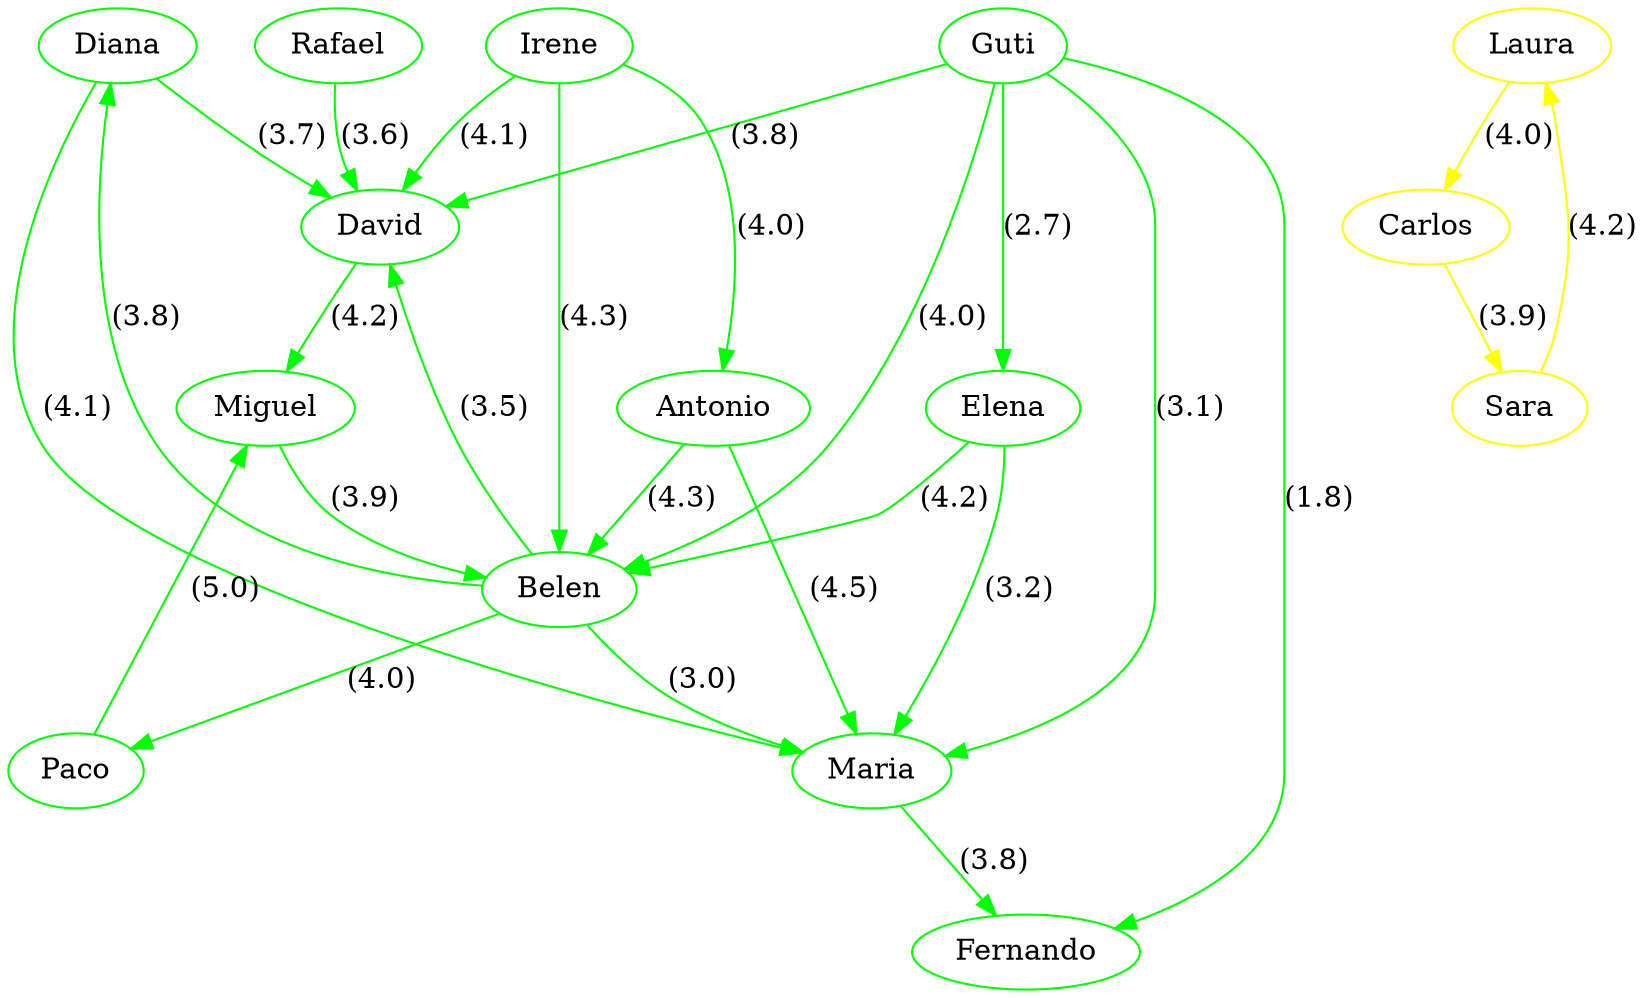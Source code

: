 strict digraph G {
  1 [ color="green" label="Diana" ];
  2 [ color="green" label="Guti" ];
  3 [ color="green" label="David" ];
  4 [ color="green" label="Miguel" ];
  5 [ color="green" label="Belen" ];
  6 [ color="green" label="Rafael" ];
  7 [ color="green" label="Paco" ];
  8 [ color="green" label="Elena" ];
  9 [ color="green" label="Fernando" ];
  10 [ color="green" label="Irene" ];
  11 [ color="green" label="Antonio" ];
  12 [ color="green" label="Maria" ];
  13 [ color="yellow" label="Laura" ];
  14 [ color="yellow" label="Carlos" ];
  15 [ color="yellow" label="Sara" ];
  2 -> 5 [ color="green" label="(4.0)" ];
  1 -> 3 [ color="green" label="(3.7)" ];
  3 -> 4 [ color="green" label="(4.2)" ];
  5 -> 1 [ color="green" label="(3.8)" ];
  1 -> 12 [ color="green" label="(4.1)" ];
  10 -> 5 [ color="green" label="(4.3)" ];
  2 -> 3 [ color="green" label="(3.8)" ];
  2 -> 8 [ color="green" label="(2.7)" ];
  2 -> 12 [ color="green" label="(3.1)" ];
  11 -> 12 [ color="green" label="(4.5)" ];
  2 -> 9 [ color="green" label="(1.8)" ];
  4 -> 5 [ color="green" label="(3.9)" ];
  5 -> 7 [ color="green" label="(4.0)" ];
  5 -> 12 [ color="green" label="(3.0)" ];
  6 -> 3 [ color="green" label="(3.6)" ];
  8 -> 5 [ color="green" label="(4.2)" ];
  5 -> 3 [ color="green" label="(3.5)" ];
  10 -> 11 [ color="green" label="(4.0)" ];
  7 -> 4 [ color="green" label="(5.0)" ];
  11 -> 5 [ color="green" label="(4.3)" ];
  12 -> 9 [ color="green" label="(3.8)" ];
  10 -> 3 [ color="green" label="(4.1)" ];
  8 -> 12 [ color="green" label="(3.2)" ];
  13 -> 14 [ color="yellow" label="(4.0)" ];
  14 -> 15 [ color="yellow" label="(3.9)" ];
  15 -> 13 [ color="yellow" label="(4.2)" ];
}
